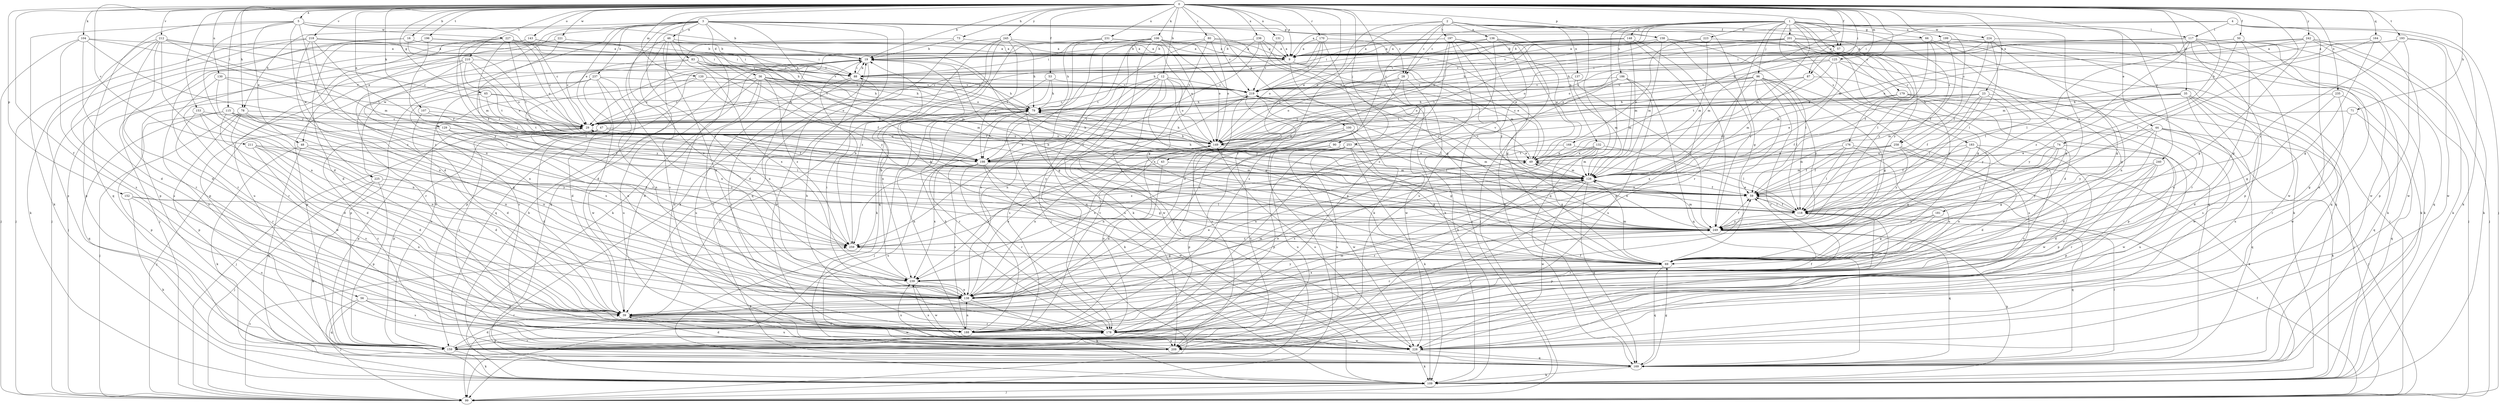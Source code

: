 strict digraph  {
0;
1;
2;
3;
4;
5;
9;
12;
16;
19;
23;
28;
29;
35;
36;
39;
43;
44;
46;
47;
48;
49;
50;
53;
56;
57;
59;
65;
66;
69;
71;
73;
74;
78;
79;
80;
83;
87;
88;
90;
96;
99;
100;
104;
106;
107;
109;
115;
117;
118;
120;
125;
128;
129;
130;
131;
132;
136;
137;
138;
143;
148;
149;
152;
153;
158;
159;
164;
168;
169;
170;
176;
178;
179;
181;
183;
186;
188;
193;
196;
197;
198;
199;
201;
209;
210;
211;
212;
218;
219;
221;
223;
224;
225;
227;
228;
231;
235;
236;
237;
239;
240;
242;
245;
249;
253;
258;
259;
0 -> 5  [label=a];
0 -> 9  [label=a];
0 -> 12  [label=b];
0 -> 16  [label=b];
0 -> 19  [label=b];
0 -> 23  [label=c];
0 -> 35  [label=d];
0 -> 43  [label=e];
0 -> 50  [label=f];
0 -> 53  [label=f];
0 -> 56  [label=f];
0 -> 57  [label=f];
0 -> 65  [label=g];
0 -> 71  [label=h];
0 -> 73  [label=h];
0 -> 74  [label=h];
0 -> 78  [label=h];
0 -> 80  [label=i];
0 -> 83  [label=i];
0 -> 87  [label=i];
0 -> 90  [label=j];
0 -> 100  [label=k];
0 -> 104  [label=k];
0 -> 106  [label=k];
0 -> 107  [label=k];
0 -> 115  [label=l];
0 -> 120  [label=m];
0 -> 125  [label=m];
0 -> 128  [label=m];
0 -> 129  [label=n];
0 -> 130  [label=n];
0 -> 131  [label=n];
0 -> 143  [label=o];
0 -> 152  [label=p];
0 -> 153  [label=p];
0 -> 158  [label=p];
0 -> 164  [label=q];
0 -> 168  [label=q];
0 -> 170  [label=r];
0 -> 193  [label=t];
0 -> 196  [label=t];
0 -> 210  [label=v];
0 -> 211  [label=v];
0 -> 212  [label=v];
0 -> 218  [label=v];
0 -> 221  [label=w];
0 -> 231  [label=x];
0 -> 235  [label=x];
0 -> 236  [label=x];
0 -> 240  [label=y];
0 -> 242  [label=y];
0 -> 245  [label=y];
0 -> 249  [label=y];
0 -> 253  [label=z];
0 -> 258  [label=z];
1 -> 28  [label=c];
1 -> 44  [label=e];
1 -> 57  [label=f];
1 -> 66  [label=g];
1 -> 96  [label=j];
1 -> 117  [label=l];
1 -> 128  [label=m];
1 -> 148  [label=o];
1 -> 149  [label=o];
1 -> 176  [label=r];
1 -> 178  [label=r];
1 -> 179  [label=s];
1 -> 181  [label=s];
1 -> 183  [label=s];
1 -> 186  [label=s];
1 -> 199  [label=u];
1 -> 201  [label=u];
1 -> 209  [label=u];
1 -> 219  [label=v];
1 -> 223  [label=w];
1 -> 224  [label=w];
2 -> 28  [label=c];
2 -> 69  [label=g];
2 -> 132  [label=n];
2 -> 136  [label=n];
2 -> 137  [label=n];
2 -> 138  [label=n];
2 -> 149  [label=o];
2 -> 169  [label=q];
2 -> 188  [label=s];
2 -> 197  [label=t];
2 -> 258  [label=z];
3 -> 28  [label=c];
3 -> 36  [label=d];
3 -> 39  [label=d];
3 -> 46  [label=e];
3 -> 47  [label=e];
3 -> 48  [label=e];
3 -> 57  [label=f];
3 -> 78  [label=h];
3 -> 79  [label=h];
3 -> 109  [label=k];
3 -> 158  [label=p];
3 -> 169  [label=q];
3 -> 198  [label=t];
3 -> 219  [label=v];
3 -> 225  [label=w];
3 -> 237  [label=x];
3 -> 239  [label=x];
3 -> 259  [label=z];
4 -> 9  [label=a];
4 -> 87  [label=i];
4 -> 99  [label=j];
4 -> 109  [label=k];
4 -> 117  [label=l];
4 -> 209  [label=u];
5 -> 19  [label=b];
5 -> 29  [label=c];
5 -> 39  [label=d];
5 -> 48  [label=e];
5 -> 109  [label=k];
5 -> 169  [label=q];
5 -> 225  [label=w];
5 -> 227  [label=w];
5 -> 239  [label=x];
9 -> 49  [label=e];
9 -> 88  [label=i];
9 -> 99  [label=j];
9 -> 128  [label=m];
12 -> 29  [label=c];
12 -> 69  [label=g];
12 -> 138  [label=n];
12 -> 149  [label=o];
12 -> 198  [label=t];
12 -> 209  [label=u];
12 -> 219  [label=v];
12 -> 228  [label=w];
12 -> 249  [label=y];
16 -> 19  [label=b];
16 -> 29  [label=c];
16 -> 88  [label=i];
16 -> 159  [label=p];
16 -> 178  [label=r];
19 -> 88  [label=i];
19 -> 138  [label=n];
19 -> 159  [label=p];
19 -> 169  [label=q];
19 -> 209  [label=u];
19 -> 228  [label=w];
23 -> 29  [label=c];
23 -> 49  [label=e];
23 -> 59  [label=f];
23 -> 79  [label=h];
23 -> 118  [label=l];
23 -> 239  [label=x];
23 -> 249  [label=y];
28 -> 109  [label=k];
28 -> 138  [label=n];
28 -> 149  [label=o];
28 -> 219  [label=v];
28 -> 228  [label=w];
29 -> 149  [label=o];
29 -> 159  [label=p];
29 -> 188  [label=s];
29 -> 259  [label=z];
35 -> 39  [label=d];
35 -> 79  [label=h];
35 -> 118  [label=l];
35 -> 128  [label=m];
35 -> 188  [label=s];
35 -> 209  [label=u];
35 -> 228  [label=w];
35 -> 249  [label=y];
36 -> 29  [label=c];
36 -> 39  [label=d];
36 -> 59  [label=f];
36 -> 79  [label=h];
36 -> 128  [label=m];
36 -> 149  [label=o];
36 -> 178  [label=r];
36 -> 209  [label=u];
36 -> 219  [label=v];
36 -> 259  [label=z];
39 -> 49  [label=e];
39 -> 59  [label=f];
39 -> 178  [label=r];
39 -> 188  [label=s];
39 -> 209  [label=u];
39 -> 228  [label=w];
43 -> 39  [label=d];
43 -> 128  [label=m];
43 -> 239  [label=x];
44 -> 39  [label=d];
44 -> 99  [label=j];
44 -> 109  [label=k];
44 -> 118  [label=l];
44 -> 149  [label=o];
44 -> 169  [label=q];
44 -> 249  [label=y];
46 -> 9  [label=a];
46 -> 39  [label=d];
46 -> 109  [label=k];
46 -> 138  [label=n];
46 -> 169  [label=q];
46 -> 188  [label=s];
46 -> 239  [label=x];
46 -> 249  [label=y];
47 -> 39  [label=d];
47 -> 99  [label=j];
47 -> 149  [label=o];
47 -> 159  [label=p];
47 -> 249  [label=y];
48 -> 39  [label=d];
48 -> 109  [label=k];
48 -> 169  [label=q];
48 -> 198  [label=t];
49 -> 79  [label=h];
49 -> 128  [label=m];
49 -> 219  [label=v];
50 -> 19  [label=b];
50 -> 69  [label=g];
50 -> 88  [label=i];
50 -> 118  [label=l];
50 -> 228  [label=w];
53 -> 69  [label=g];
53 -> 79  [label=h];
53 -> 219  [label=v];
53 -> 239  [label=x];
56 -> 39  [label=d];
56 -> 99  [label=j];
56 -> 169  [label=q];
56 -> 178  [label=r];
56 -> 188  [label=s];
57 -> 118  [label=l];
57 -> 128  [label=m];
57 -> 249  [label=y];
59 -> 19  [label=b];
59 -> 118  [label=l];
65 -> 29  [label=c];
65 -> 79  [label=h];
65 -> 138  [label=n];
65 -> 198  [label=t];
66 -> 9  [label=a];
66 -> 59  [label=f];
66 -> 69  [label=g];
66 -> 178  [label=r];
66 -> 249  [label=y];
69 -> 19  [label=b];
69 -> 128  [label=m];
69 -> 169  [label=q];
69 -> 239  [label=x];
71 -> 29  [label=c];
71 -> 69  [label=g];
71 -> 169  [label=q];
73 -> 9  [label=a];
73 -> 19  [label=b];
73 -> 29  [label=c];
74 -> 49  [label=e];
74 -> 59  [label=f];
74 -> 69  [label=g];
74 -> 209  [label=u];
74 -> 249  [label=y];
78 -> 29  [label=c];
78 -> 99  [label=j];
78 -> 138  [label=n];
78 -> 159  [label=p];
78 -> 228  [label=w];
78 -> 239  [label=x];
79 -> 29  [label=c];
79 -> 99  [label=j];
79 -> 109  [label=k];
79 -> 178  [label=r];
79 -> 198  [label=t];
80 -> 9  [label=a];
80 -> 99  [label=j];
80 -> 149  [label=o];
80 -> 198  [label=t];
80 -> 249  [label=y];
80 -> 259  [label=z];
83 -> 59  [label=f];
83 -> 88  [label=i];
83 -> 128  [label=m];
83 -> 149  [label=o];
83 -> 159  [label=p];
83 -> 178  [label=r];
83 -> 219  [label=v];
83 -> 249  [label=y];
87 -> 128  [label=m];
87 -> 198  [label=t];
87 -> 219  [label=v];
87 -> 249  [label=y];
88 -> 19  [label=b];
88 -> 79  [label=h];
88 -> 178  [label=r];
88 -> 209  [label=u];
88 -> 219  [label=v];
90 -> 49  [label=e];
90 -> 159  [label=p];
90 -> 209  [label=u];
90 -> 228  [label=w];
90 -> 239  [label=x];
96 -> 69  [label=g];
96 -> 118  [label=l];
96 -> 138  [label=n];
96 -> 149  [label=o];
96 -> 178  [label=r];
96 -> 198  [label=t];
96 -> 209  [label=u];
96 -> 219  [label=v];
96 -> 239  [label=x];
96 -> 249  [label=y];
99 -> 59  [label=f];
99 -> 259  [label=z];
100 -> 69  [label=g];
100 -> 118  [label=l];
100 -> 149  [label=o];
100 -> 188  [label=s];
100 -> 209  [label=u];
104 -> 9  [label=a];
104 -> 39  [label=d];
104 -> 99  [label=j];
104 -> 188  [label=s];
104 -> 198  [label=t];
104 -> 259  [label=z];
106 -> 9  [label=a];
106 -> 59  [label=f];
106 -> 69  [label=g];
106 -> 88  [label=i];
106 -> 99  [label=j];
106 -> 109  [label=k];
106 -> 149  [label=o];
106 -> 178  [label=r];
106 -> 188  [label=s];
107 -> 29  [label=c];
107 -> 39  [label=d];
107 -> 59  [label=f];
109 -> 99  [label=j];
115 -> 29  [label=c];
115 -> 39  [label=d];
115 -> 69  [label=g];
115 -> 138  [label=n];
115 -> 159  [label=p];
115 -> 169  [label=q];
115 -> 198  [label=t];
117 -> 9  [label=a];
117 -> 99  [label=j];
117 -> 109  [label=k];
117 -> 118  [label=l];
117 -> 149  [label=o];
117 -> 159  [label=p];
117 -> 169  [label=q];
117 -> 228  [label=w];
117 -> 259  [label=z];
118 -> 29  [label=c];
118 -> 49  [label=e];
118 -> 59  [label=f];
118 -> 159  [label=p];
118 -> 169  [label=q];
118 -> 178  [label=r];
118 -> 249  [label=y];
120 -> 29  [label=c];
120 -> 79  [label=h];
120 -> 149  [label=o];
120 -> 219  [label=v];
120 -> 249  [label=y];
125 -> 69  [label=g];
125 -> 88  [label=i];
125 -> 118  [label=l];
125 -> 128  [label=m];
125 -> 149  [label=o];
125 -> 198  [label=t];
128 -> 59  [label=f];
128 -> 79  [label=h];
128 -> 169  [label=q];
128 -> 178  [label=r];
128 -> 219  [label=v];
128 -> 228  [label=w];
129 -> 99  [label=j];
129 -> 118  [label=l];
129 -> 149  [label=o];
129 -> 259  [label=z];
130 -> 118  [label=l];
130 -> 138  [label=n];
130 -> 188  [label=s];
130 -> 219  [label=v];
131 -> 9  [label=a];
131 -> 219  [label=v];
132 -> 49  [label=e];
132 -> 69  [label=g];
132 -> 118  [label=l];
132 -> 128  [label=m];
132 -> 138  [label=n];
132 -> 188  [label=s];
132 -> 259  [label=z];
136 -> 9  [label=a];
136 -> 29  [label=c];
136 -> 69  [label=g];
136 -> 99  [label=j];
136 -> 178  [label=r];
136 -> 209  [label=u];
137 -> 128  [label=m];
137 -> 219  [label=v];
137 -> 249  [label=y];
138 -> 39  [label=d];
138 -> 49  [label=e];
138 -> 88  [label=i];
138 -> 109  [label=k];
138 -> 128  [label=m];
138 -> 149  [label=o];
138 -> 249  [label=y];
143 -> 9  [label=a];
143 -> 99  [label=j];
143 -> 159  [label=p];
143 -> 219  [label=v];
148 -> 19  [label=b];
148 -> 88  [label=i];
148 -> 128  [label=m];
148 -> 159  [label=p];
148 -> 219  [label=v];
148 -> 249  [label=y];
149 -> 49  [label=e];
149 -> 79  [label=h];
149 -> 138  [label=n];
152 -> 109  [label=k];
152 -> 118  [label=l];
152 -> 138  [label=n];
152 -> 209  [label=u];
153 -> 29  [label=c];
153 -> 39  [label=d];
153 -> 138  [label=n];
153 -> 178  [label=r];
158 -> 19  [label=b];
158 -> 118  [label=l];
158 -> 128  [label=m];
158 -> 169  [label=q];
158 -> 198  [label=t];
158 -> 249  [label=y];
159 -> 19  [label=b];
159 -> 39  [label=d];
159 -> 109  [label=k];
159 -> 178  [label=r];
164 -> 9  [label=a];
164 -> 69  [label=g];
164 -> 128  [label=m];
164 -> 228  [label=w];
168 -> 49  [label=e];
168 -> 198  [label=t];
168 -> 228  [label=w];
169 -> 19  [label=b];
169 -> 69  [label=g];
169 -> 109  [label=k];
169 -> 118  [label=l];
170 -> 9  [label=a];
170 -> 29  [label=c];
170 -> 49  [label=e];
170 -> 109  [label=k];
170 -> 149  [label=o];
170 -> 219  [label=v];
176 -> 59  [label=f];
176 -> 118  [label=l];
176 -> 138  [label=n];
176 -> 198  [label=t];
176 -> 228  [label=w];
178 -> 19  [label=b];
178 -> 79  [label=h];
178 -> 149  [label=o];
178 -> 159  [label=p];
178 -> 209  [label=u];
178 -> 228  [label=w];
179 -> 59  [label=f];
179 -> 79  [label=h];
179 -> 99  [label=j];
179 -> 149  [label=o];
179 -> 159  [label=p];
179 -> 228  [label=w];
181 -> 69  [label=g];
181 -> 138  [label=n];
181 -> 249  [label=y];
183 -> 49  [label=e];
183 -> 59  [label=f];
183 -> 69  [label=g];
183 -> 138  [label=n];
183 -> 159  [label=p];
183 -> 188  [label=s];
186 -> 29  [label=c];
186 -> 128  [label=m];
186 -> 169  [label=q];
186 -> 209  [label=u];
186 -> 219  [label=v];
186 -> 259  [label=z];
188 -> 59  [label=f];
188 -> 79  [label=h];
188 -> 128  [label=m];
188 -> 138  [label=n];
188 -> 219  [label=v];
193 -> 9  [label=a];
193 -> 109  [label=k];
193 -> 149  [label=o];
193 -> 159  [label=p];
193 -> 228  [label=w];
193 -> 249  [label=y];
196 -> 9  [label=a];
196 -> 39  [label=d];
196 -> 88  [label=i];
196 -> 99  [label=j];
196 -> 249  [label=y];
197 -> 19  [label=b];
197 -> 39  [label=d];
197 -> 49  [label=e];
197 -> 88  [label=i];
197 -> 99  [label=j];
197 -> 109  [label=k];
197 -> 159  [label=p];
197 -> 169  [label=q];
198 -> 69  [label=g];
198 -> 128  [label=m];
198 -> 178  [label=r];
198 -> 188  [label=s];
198 -> 209  [label=u];
198 -> 228  [label=w];
198 -> 239  [label=x];
199 -> 19  [label=b];
199 -> 59  [label=f];
199 -> 79  [label=h];
199 -> 109  [label=k];
199 -> 169  [label=q];
201 -> 9  [label=a];
201 -> 29  [label=c];
201 -> 39  [label=d];
201 -> 69  [label=g];
201 -> 79  [label=h];
201 -> 99  [label=j];
201 -> 109  [label=k];
201 -> 149  [label=o];
209 -> 29  [label=c];
209 -> 39  [label=d];
209 -> 239  [label=x];
210 -> 49  [label=e];
210 -> 88  [label=i];
210 -> 99  [label=j];
210 -> 138  [label=n];
210 -> 149  [label=o];
210 -> 178  [label=r];
210 -> 198  [label=t];
211 -> 39  [label=d];
211 -> 138  [label=n];
211 -> 188  [label=s];
211 -> 198  [label=t];
211 -> 249  [label=y];
212 -> 9  [label=a];
212 -> 29  [label=c];
212 -> 39  [label=d];
212 -> 99  [label=j];
212 -> 128  [label=m];
212 -> 138  [label=n];
212 -> 178  [label=r];
212 -> 209  [label=u];
218 -> 9  [label=a];
218 -> 59  [label=f];
218 -> 88  [label=i];
218 -> 109  [label=k];
218 -> 138  [label=n];
218 -> 159  [label=p];
218 -> 259  [label=z];
219 -> 79  [label=h];
219 -> 118  [label=l];
219 -> 188  [label=s];
219 -> 209  [label=u];
221 -> 19  [label=b];
221 -> 118  [label=l];
221 -> 159  [label=p];
223 -> 9  [label=a];
223 -> 49  [label=e];
223 -> 128  [label=m];
223 -> 138  [label=n];
224 -> 9  [label=a];
224 -> 29  [label=c];
224 -> 59  [label=f];
224 -> 69  [label=g];
224 -> 109  [label=k];
224 -> 118  [label=l];
225 -> 59  [label=f];
225 -> 99  [label=j];
225 -> 109  [label=k];
225 -> 159  [label=p];
227 -> 9  [label=a];
227 -> 29  [label=c];
227 -> 59  [label=f];
227 -> 79  [label=h];
227 -> 88  [label=i];
227 -> 128  [label=m];
227 -> 149  [label=o];
227 -> 198  [label=t];
227 -> 209  [label=u];
227 -> 249  [label=y];
228 -> 109  [label=k];
228 -> 149  [label=o];
228 -> 169  [label=q];
228 -> 239  [label=x];
231 -> 9  [label=a];
231 -> 79  [label=h];
231 -> 109  [label=k];
231 -> 149  [label=o];
231 -> 169  [label=q];
235 -> 69  [label=g];
235 -> 79  [label=h];
235 -> 169  [label=q];
235 -> 178  [label=r];
236 -> 9  [label=a];
236 -> 29  [label=c];
236 -> 69  [label=g];
236 -> 79  [label=h];
236 -> 249  [label=y];
236 -> 259  [label=z];
237 -> 39  [label=d];
237 -> 138  [label=n];
237 -> 159  [label=p];
237 -> 188  [label=s];
237 -> 219  [label=v];
237 -> 228  [label=w];
237 -> 239  [label=x];
239 -> 19  [label=b];
239 -> 138  [label=n];
239 -> 228  [label=w];
240 -> 39  [label=d];
240 -> 128  [label=m];
240 -> 159  [label=p];
240 -> 178  [label=r];
240 -> 249  [label=y];
242 -> 9  [label=a];
242 -> 49  [label=e];
242 -> 69  [label=g];
242 -> 99  [label=j];
242 -> 109  [label=k];
242 -> 169  [label=q];
242 -> 219  [label=v];
245 -> 9  [label=a];
245 -> 39  [label=d];
245 -> 79  [label=h];
245 -> 99  [label=j];
245 -> 169  [label=q];
245 -> 198  [label=t];
245 -> 259  [label=z];
249 -> 19  [label=b];
249 -> 49  [label=e];
249 -> 59  [label=f];
249 -> 109  [label=k];
249 -> 128  [label=m];
249 -> 169  [label=q];
249 -> 178  [label=r];
249 -> 259  [label=z];
253 -> 69  [label=g];
253 -> 109  [label=k];
253 -> 128  [label=m];
253 -> 138  [label=n];
253 -> 159  [label=p];
253 -> 198  [label=t];
253 -> 209  [label=u];
258 -> 39  [label=d];
258 -> 49  [label=e];
258 -> 59  [label=f];
258 -> 109  [label=k];
258 -> 128  [label=m];
258 -> 249  [label=y];
259 -> 19  [label=b];
259 -> 69  [label=g];
}
